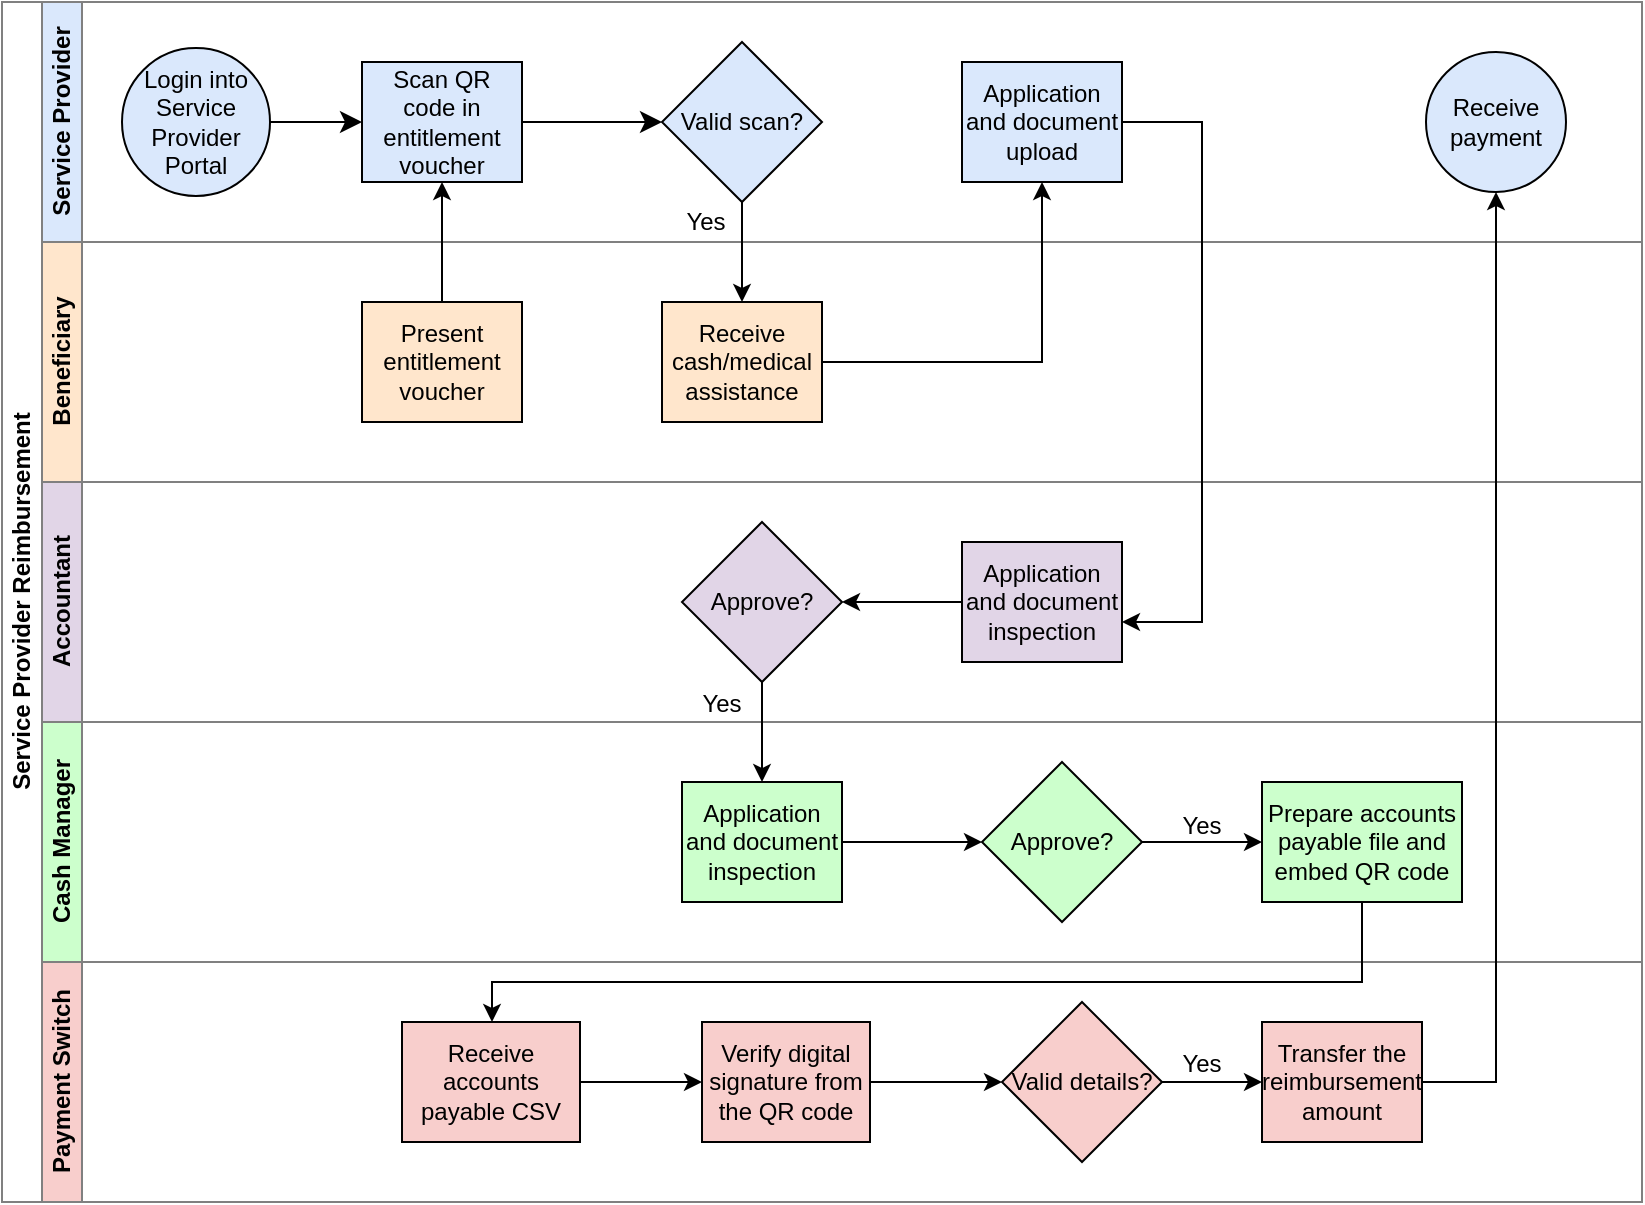 <mxfile version="21.7.4" type="github">
  <diagram name="Page-1" id="q62bRp7j73unvZBwmudN">
    <mxGraphModel dx="880" dy="1546" grid="1" gridSize="10" guides="1" tooltips="1" connect="1" arrows="1" fold="1" page="1" pageScale="1" pageWidth="850" pageHeight="1100" math="0" shadow="0">
      <root>
        <mxCell id="0" />
        <mxCell id="1" parent="0" />
        <mxCell id="JUslkRQYs56KoztYHOo0-72" style="edgeStyle=orthogonalEdgeStyle;rounded=0;orthogonalLoop=1;jettySize=auto;html=1;exitX=1;exitY=0.5;exitDx=0;exitDy=0;entryX=0;entryY=0.5;entryDx=0;entryDy=0;" parent="1" source="JUslkRQYs56KoztYHOo0-69" edge="1">
          <mxGeometry relative="1" as="geometry">
            <mxPoint x="790" y="510" as="targetPoint" />
          </mxGeometry>
        </mxCell>
        <mxCell id="JUslkRQYs56KoztYHOo0-69" value="Valid details?" style="rhombus;whiteSpace=wrap;html=1;fontFamily=Helvetica;fontSize=12;fontColor=#000000;align=center;container=0;fillColor=#F8CECC;" parent="1" vertex="1">
          <mxGeometry x="660" y="470" width="80" height="80" as="geometry" />
        </mxCell>
        <mxCell id="oAgQb-vEMm98gggxlKGn-1" value="" style="group" vertex="1" connectable="0" parent="1">
          <mxGeometry x="160" y="-30" width="820" height="600" as="geometry" />
        </mxCell>
        <mxCell id="oAgQb-vEMm98gggxlKGn-2" value="Service Provider Reimbursement" style="swimlane;html=1;childLayout=stackLayout;resizeParent=1;resizeParentMax=0;horizontal=0;startSize=20;horizontalStack=0;fillColor=#FFFFFF;swimlaneFillColor=default;container=0;strokeColor=#808080;" vertex="1" parent="oAgQb-vEMm98gggxlKGn-1">
          <mxGeometry width="820" height="600" as="geometry" />
        </mxCell>
        <mxCell id="oAgQb-vEMm98gggxlKGn-3" value="Service Provider" style="swimlane;html=1;startSize=20;horizontal=0;fillColor=#dae8fc;strokeColor=#808080;labelBackgroundColor=none;swimlaneFillColor=#FFFFFF;container=0;" vertex="1" parent="oAgQb-vEMm98gggxlKGn-1">
          <mxGeometry x="20" width="800" height="120" as="geometry" />
        </mxCell>
        <mxCell id="oAgQb-vEMm98gggxlKGn-4" value="Application and document upload" style="rounded=0;whiteSpace=wrap;html=1;fontFamily=Helvetica;fontSize=12;align=center;container=0;fillColor=#dae8fc;strokeColor=#000000;" vertex="1" parent="oAgQb-vEMm98gggxlKGn-3">
          <mxGeometry x="460" y="30" width="80" height="60" as="geometry" />
        </mxCell>
        <mxCell id="oAgQb-vEMm98gggxlKGn-5" value="Valid scan?" style="rhombus;whiteSpace=wrap;html=1;fontFamily=Helvetica;fontSize=12;align=center;container=0;fillColor=#DAE8FC;strokeColor=#000000;" vertex="1" parent="oAgQb-vEMm98gggxlKGn-3">
          <mxGeometry x="310" y="20" width="80" height="80" as="geometry" />
        </mxCell>
        <mxCell id="oAgQb-vEMm98gggxlKGn-6" value="Yes" style="text;html=1;strokeColor=none;fillColor=none;align=center;verticalAlign=middle;whiteSpace=wrap;rounded=0;container=0;" vertex="1" parent="oAgQb-vEMm98gggxlKGn-3">
          <mxGeometry x="302" y="95" width="60" height="30" as="geometry" />
        </mxCell>
        <mxCell id="oAgQb-vEMm98gggxlKGn-7" value="Beneficiary" style="swimlane;html=1;startSize=20;horizontal=0;fillColor=#ffe6cc;strokeColor=#808080;swimlaneFillColor=#FFFFFF;container=0;" vertex="1" parent="oAgQb-vEMm98gggxlKGn-1">
          <mxGeometry x="20" y="120" width="800" height="120" as="geometry" />
        </mxCell>
        <mxCell id="oAgQb-vEMm98gggxlKGn-8" style="edgeStyle=orthogonalEdgeStyle;rounded=0;orthogonalLoop=1;jettySize=auto;html=1;exitX=0.5;exitY=0;exitDx=0;exitDy=0;" edge="1" parent="oAgQb-vEMm98gggxlKGn-7" source="oAgQb-vEMm98gggxlKGn-9">
          <mxGeometry relative="1" as="geometry">
            <mxPoint x="200" y="-30" as="targetPoint" />
          </mxGeometry>
        </mxCell>
        <mxCell id="oAgQb-vEMm98gggxlKGn-9" value="Present entitlement voucher" style="rounded=0;whiteSpace=wrap;html=1;fontFamily=Helvetica;fontSize=12;align=center;container=0;fillColor=#ffe6cc;strokeColor=#000000;" vertex="1" parent="oAgQb-vEMm98gggxlKGn-7">
          <mxGeometry x="160" y="30" width="80" height="60" as="geometry" />
        </mxCell>
        <mxCell id="oAgQb-vEMm98gggxlKGn-10" value="Receive cash/medical assistance" style="rounded=0;whiteSpace=wrap;html=1;fontFamily=Helvetica;fontSize=12;align=center;container=0;fillColor=#FFE6CC;strokeColor=#000000;" vertex="1" parent="oAgQb-vEMm98gggxlKGn-7">
          <mxGeometry x="310" y="30" width="80" height="60" as="geometry" />
        </mxCell>
        <mxCell id="oAgQb-vEMm98gggxlKGn-11" value="Accountant" style="swimlane;html=1;startSize=20;horizontal=0;fillColor=#e1d5e7;strokeColor=#808080;swimlaneFillColor=#FFFFFF;container=0;" vertex="1" parent="oAgQb-vEMm98gggxlKGn-1">
          <mxGeometry x="20" y="240" width="800" height="120" as="geometry" />
        </mxCell>
        <mxCell id="oAgQb-vEMm98gggxlKGn-12" style="edgeStyle=orthogonalEdgeStyle;rounded=0;orthogonalLoop=1;jettySize=auto;html=1;exitX=0;exitY=0.5;exitDx=0;exitDy=0;entryX=1;entryY=0.5;entryDx=0;entryDy=0;" edge="1" parent="oAgQb-vEMm98gggxlKGn-11" source="oAgQb-vEMm98gggxlKGn-13" target="oAgQb-vEMm98gggxlKGn-14">
          <mxGeometry relative="1" as="geometry" />
        </mxCell>
        <mxCell id="oAgQb-vEMm98gggxlKGn-13" value="Application and document inspection" style="rounded=0;whiteSpace=wrap;html=1;fontFamily=Helvetica;fontSize=12;align=center;container=0;fillColor=#e1d5e7;strokeColor=#000000;" vertex="1" parent="oAgQb-vEMm98gggxlKGn-11">
          <mxGeometry x="460" y="30" width="80" height="60" as="geometry" />
        </mxCell>
        <mxCell id="oAgQb-vEMm98gggxlKGn-14" value="Approve?" style="rhombus;whiteSpace=wrap;html=1;fontFamily=Helvetica;fontSize=12;align=center;container=0;fillColor=#e1d5e7;strokeColor=#000000;" vertex="1" parent="oAgQb-vEMm98gggxlKGn-11">
          <mxGeometry x="320" y="20" width="80" height="80" as="geometry" />
        </mxCell>
        <mxCell id="oAgQb-vEMm98gggxlKGn-15" value="Yes" style="text;html=1;strokeColor=none;fillColor=none;align=center;verticalAlign=middle;whiteSpace=wrap;rounded=0;container=0;" vertex="1" parent="oAgQb-vEMm98gggxlKGn-11">
          <mxGeometry x="310" y="96" width="60" height="30" as="geometry" />
        </mxCell>
        <mxCell id="oAgQb-vEMm98gggxlKGn-16" value="Cash Manager" style="swimlane;html=1;startSize=20;horizontal=0;swimlaneFillColor=#FFFFFF;fillColor=#CCFFCC;strokeColor=#808080;container=0;" vertex="1" parent="oAgQb-vEMm98gggxlKGn-1">
          <mxGeometry x="20" y="360" width="800" height="120" as="geometry">
            <mxRectangle x="20" y="360" width="430" height="40" as="alternateBounds" />
          </mxGeometry>
        </mxCell>
        <mxCell id="oAgQb-vEMm98gggxlKGn-17" style="edgeStyle=orthogonalEdgeStyle;rounded=0;orthogonalLoop=1;jettySize=auto;html=1;exitX=1;exitY=0.5;exitDx=0;exitDy=0;entryX=0;entryY=0.5;entryDx=0;entryDy=0;" edge="1" parent="oAgQb-vEMm98gggxlKGn-16" source="oAgQb-vEMm98gggxlKGn-18" target="oAgQb-vEMm98gggxlKGn-22">
          <mxGeometry relative="1" as="geometry" />
        </mxCell>
        <mxCell id="oAgQb-vEMm98gggxlKGn-18" value="Approve?" style="rhombus;whiteSpace=wrap;html=1;fontFamily=Helvetica;fontSize=12;fontColor=#000000;align=center;container=0;fillColor=#CCFFCC;" vertex="1" parent="oAgQb-vEMm98gggxlKGn-16">
          <mxGeometry x="470" y="20" width="80" height="80" as="geometry" />
        </mxCell>
        <mxCell id="oAgQb-vEMm98gggxlKGn-19" style="edgeStyle=orthogonalEdgeStyle;rounded=0;orthogonalLoop=1;jettySize=auto;html=1;exitX=1;exitY=0.5;exitDx=0;exitDy=0;" edge="1" parent="oAgQb-vEMm98gggxlKGn-16" source="oAgQb-vEMm98gggxlKGn-20">
          <mxGeometry relative="1" as="geometry">
            <mxPoint x="470" y="60" as="targetPoint" />
          </mxGeometry>
        </mxCell>
        <mxCell id="oAgQb-vEMm98gggxlKGn-20" value="Application and document inspection" style="rounded=0;whiteSpace=wrap;html=1;fontFamily=Helvetica;fontSize=12;fontColor=#000000;align=center;container=0;fillColor=#CCFFCC;" vertex="1" parent="oAgQb-vEMm98gggxlKGn-16">
          <mxGeometry x="320" y="30" width="80" height="60" as="geometry" />
        </mxCell>
        <mxCell id="oAgQb-vEMm98gggxlKGn-21" value="Yes" style="text;html=1;strokeColor=none;fillColor=none;align=center;verticalAlign=middle;whiteSpace=wrap;rounded=0;container=0;" vertex="1" parent="oAgQb-vEMm98gggxlKGn-16">
          <mxGeometry x="550" y="37" width="60" height="30" as="geometry" />
        </mxCell>
        <mxCell id="oAgQb-vEMm98gggxlKGn-22" value="Prepare accounts payable file and embed QR code" style="rounded=0;whiteSpace=wrap;html=1;fontFamily=Helvetica;fontSize=12;fontColor=#000000;align=center;container=0;fillColor=#CCFFCC;" vertex="1" parent="oAgQb-vEMm98gggxlKGn-16">
          <mxGeometry x="610" y="30" width="100" height="60" as="geometry" />
        </mxCell>
        <mxCell id="oAgQb-vEMm98gggxlKGn-23" value="Payment Switch" style="swimlane;html=1;startSize=20;horizontal=0;fillColor=#F8CECC;swimlaneFillColor=#FFFFFF;strokeColor=#808080;container=0;" vertex="1" parent="oAgQb-vEMm98gggxlKGn-1">
          <mxGeometry x="20" y="480" width="800" height="120" as="geometry" />
        </mxCell>
        <mxCell id="oAgQb-vEMm98gggxlKGn-24" value="Transfer the reimbursement amount" style="rounded=0;whiteSpace=wrap;html=1;fontFamily=Helvetica;fontSize=12;fontColor=#000000;align=center;container=0;fillColor=#F8CECC;" vertex="1" parent="oAgQb-vEMm98gggxlKGn-23">
          <mxGeometry x="610" y="30" width="80" height="60" as="geometry" />
        </mxCell>
        <mxCell id="oAgQb-vEMm98gggxlKGn-25" style="edgeStyle=orthogonalEdgeStyle;rounded=0;orthogonalLoop=1;jettySize=auto;html=1;exitX=1;exitY=0.5;exitDx=0;exitDy=0;" edge="1" parent="oAgQb-vEMm98gggxlKGn-23" source="oAgQb-vEMm98gggxlKGn-26">
          <mxGeometry relative="1" as="geometry">
            <mxPoint x="330" y="60" as="targetPoint" />
          </mxGeometry>
        </mxCell>
        <mxCell id="oAgQb-vEMm98gggxlKGn-26" value="Receive accounts payable CSV" style="rounded=0;whiteSpace=wrap;html=1;fontFamily=Helvetica;fontSize=12;fontColor=#000000;align=center;container=0;fillColor=#F8CECC;" vertex="1" parent="oAgQb-vEMm98gggxlKGn-23">
          <mxGeometry x="180" y="30" width="89" height="60" as="geometry" />
        </mxCell>
        <mxCell id="oAgQb-vEMm98gggxlKGn-27" style="edgeStyle=orthogonalEdgeStyle;rounded=0;orthogonalLoop=1;jettySize=auto;html=1;exitX=1;exitY=0.5;exitDx=0;exitDy=0;" edge="1" parent="oAgQb-vEMm98gggxlKGn-23" source="oAgQb-vEMm98gggxlKGn-28">
          <mxGeometry relative="1" as="geometry">
            <mxPoint x="480" y="60" as="targetPoint" />
          </mxGeometry>
        </mxCell>
        <mxCell id="oAgQb-vEMm98gggxlKGn-28" value="Verify digital signature from the QR code" style="rounded=0;whiteSpace=wrap;html=1;fontFamily=Helvetica;fontSize=12;fontColor=#000000;align=center;container=0;fillColor=#F8CECC;" vertex="1" parent="oAgQb-vEMm98gggxlKGn-23">
          <mxGeometry x="330" y="30" width="84" height="60" as="geometry" />
        </mxCell>
        <mxCell id="oAgQb-vEMm98gggxlKGn-29" value="Yes" style="text;html=1;strokeColor=none;fillColor=none;align=center;verticalAlign=middle;whiteSpace=wrap;rounded=0;container=0;" vertex="1" parent="oAgQb-vEMm98gggxlKGn-23">
          <mxGeometry x="550" y="36" width="60" height="30" as="geometry" />
        </mxCell>
        <mxCell id="oAgQb-vEMm98gggxlKGn-30" value="Login into Service Provider Portal" style="ellipse;whiteSpace=wrap;html=1;container=0;fillColor=#dae8fc;strokeColor=#000000;" vertex="1" parent="oAgQb-vEMm98gggxlKGn-1">
          <mxGeometry x="60" y="23" width="74" height="74" as="geometry" />
        </mxCell>
        <mxCell id="oAgQb-vEMm98gggxlKGn-31" value="Scan QR code in entitlement voucher" style="rounded=0;whiteSpace=wrap;html=1;fontFamily=Helvetica;fontSize=12;align=center;container=0;fillColor=#dae8fc;strokeColor=#000000;" vertex="1" parent="oAgQb-vEMm98gggxlKGn-1">
          <mxGeometry x="180" y="30" width="80" height="60" as="geometry" />
        </mxCell>
        <mxCell id="oAgQb-vEMm98gggxlKGn-32" style="edgeStyle=none;curved=1;rounded=0;orthogonalLoop=1;jettySize=auto;html=1;exitX=1;exitY=0.5;exitDx=0;exitDy=0;entryX=0;entryY=0.5;entryDx=0;entryDy=0;fontSize=12;startSize=8;endSize=8;" edge="1" parent="oAgQb-vEMm98gggxlKGn-1" source="oAgQb-vEMm98gggxlKGn-30" target="oAgQb-vEMm98gggxlKGn-31">
          <mxGeometry relative="1" as="geometry" />
        </mxCell>
        <mxCell id="oAgQb-vEMm98gggxlKGn-33" value="Receive payment" style="ellipse;whiteSpace=wrap;html=1;container=0;fillColor=#dae8fc;strokeColor=#000000;" vertex="1" parent="oAgQb-vEMm98gggxlKGn-1">
          <mxGeometry x="712" y="25" width="70" height="70" as="geometry" />
        </mxCell>
        <mxCell id="oAgQb-vEMm98gggxlKGn-34" value="" style="edgeStyle=none;curved=1;rounded=0;orthogonalLoop=1;jettySize=auto;html=1;exitX=1;exitY=0.5;exitDx=0;exitDy=0;entryX=0;entryY=0.5;entryDx=0;entryDy=0;fontSize=12;startSize=8;endSize=8;" edge="1" parent="oAgQb-vEMm98gggxlKGn-1" source="oAgQb-vEMm98gggxlKGn-31" target="oAgQb-vEMm98gggxlKGn-5">
          <mxGeometry relative="1" as="geometry">
            <mxPoint x="380" y="180" as="sourcePoint" />
            <mxPoint x="560" y="180" as="targetPoint" />
          </mxGeometry>
        </mxCell>
        <mxCell id="oAgQb-vEMm98gggxlKGn-35" style="edgeStyle=orthogonalEdgeStyle;rounded=0;orthogonalLoop=1;jettySize=auto;html=1;" edge="1" parent="oAgQb-vEMm98gggxlKGn-1" source="oAgQb-vEMm98gggxlKGn-4">
          <mxGeometry relative="1" as="geometry">
            <mxPoint x="560" y="310" as="targetPoint" />
            <Array as="points">
              <mxPoint x="600" y="60" />
              <mxPoint x="600" y="310" />
            </Array>
          </mxGeometry>
        </mxCell>
        <mxCell id="oAgQb-vEMm98gggxlKGn-36" style="edgeStyle=orthogonalEdgeStyle;rounded=0;orthogonalLoop=1;jettySize=auto;html=1;exitX=0.5;exitY=1;exitDx=0;exitDy=0;" edge="1" parent="oAgQb-vEMm98gggxlKGn-1" source="oAgQb-vEMm98gggxlKGn-14" target="oAgQb-vEMm98gggxlKGn-20">
          <mxGeometry relative="1" as="geometry" />
        </mxCell>
        <mxCell id="oAgQb-vEMm98gggxlKGn-37" style="edgeStyle=orthogonalEdgeStyle;rounded=0;orthogonalLoop=1;jettySize=auto;html=1;exitX=1;exitY=0.5;exitDx=0;exitDy=0;entryX=0.5;entryY=1;entryDx=0;entryDy=0;" edge="1" parent="oAgQb-vEMm98gggxlKGn-1" source="oAgQb-vEMm98gggxlKGn-24" target="oAgQb-vEMm98gggxlKGn-33">
          <mxGeometry relative="1" as="geometry" />
        </mxCell>
        <mxCell id="oAgQb-vEMm98gggxlKGn-38" style="edgeStyle=orthogonalEdgeStyle;rounded=0;orthogonalLoop=1;jettySize=auto;html=1;exitX=0.5;exitY=1;exitDx=0;exitDy=0;" edge="1" parent="oAgQb-vEMm98gggxlKGn-1" source="oAgQb-vEMm98gggxlKGn-22" target="oAgQb-vEMm98gggxlKGn-26">
          <mxGeometry relative="1" as="geometry">
            <Array as="points">
              <mxPoint x="680" y="490" />
              <mxPoint x="245" y="490" />
            </Array>
          </mxGeometry>
        </mxCell>
        <mxCell id="oAgQb-vEMm98gggxlKGn-39" style="edgeStyle=orthogonalEdgeStyle;rounded=0;orthogonalLoop=1;jettySize=auto;html=1;exitX=0.5;exitY=1;exitDx=0;exitDy=0;entryX=0.5;entryY=0;entryDx=0;entryDy=0;" edge="1" parent="oAgQb-vEMm98gggxlKGn-1" source="oAgQb-vEMm98gggxlKGn-5" target="oAgQb-vEMm98gggxlKGn-10">
          <mxGeometry relative="1" as="geometry" />
        </mxCell>
        <mxCell id="oAgQb-vEMm98gggxlKGn-40" style="edgeStyle=orthogonalEdgeStyle;rounded=0;orthogonalLoop=1;jettySize=auto;html=1;exitX=1;exitY=0.5;exitDx=0;exitDy=0;entryX=0.5;entryY=1;entryDx=0;entryDy=0;" edge="1" parent="oAgQb-vEMm98gggxlKGn-1" source="oAgQb-vEMm98gggxlKGn-10" target="oAgQb-vEMm98gggxlKGn-4">
          <mxGeometry relative="1" as="geometry" />
        </mxCell>
        <mxCell id="oAgQb-vEMm98gggxlKGn-41" style="edgeStyle=orthogonalEdgeStyle;rounded=0;orthogonalLoop=1;jettySize=auto;html=1;exitX=1;exitY=0.5;exitDx=0;exitDy=0;entryX=0;entryY=0.5;entryDx=0;entryDy=0;" edge="1" parent="1" source="oAgQb-vEMm98gggxlKGn-42" target="oAgQb-vEMm98gggxlKGn-24">
          <mxGeometry relative="1" as="geometry" />
        </mxCell>
        <mxCell id="oAgQb-vEMm98gggxlKGn-42" value="Valid details?" style="rhombus;whiteSpace=wrap;html=1;fontFamily=Helvetica;fontSize=12;fontColor=#000000;align=center;container=0;fillColor=#F8CECC;" vertex="1" parent="1">
          <mxGeometry x="660" y="470" width="80" height="80" as="geometry" />
        </mxCell>
      </root>
    </mxGraphModel>
  </diagram>
</mxfile>
